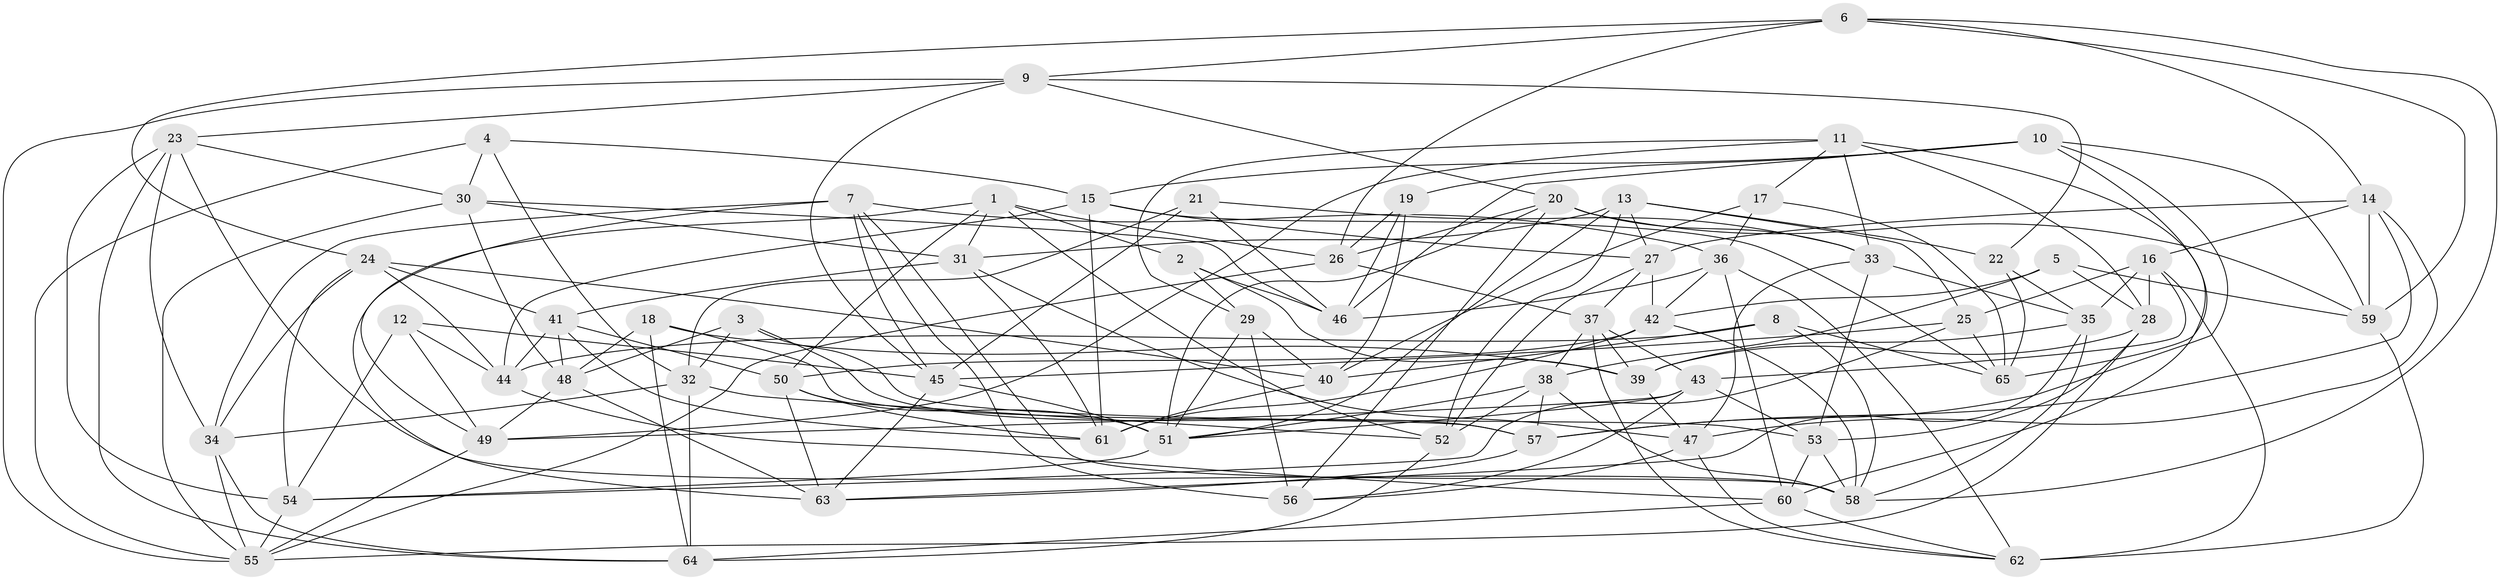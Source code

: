 // original degree distribution, {4: 1.0}
// Generated by graph-tools (version 1.1) at 2025/50/03/09/25 03:50:56]
// undirected, 65 vertices, 186 edges
graph export_dot {
graph [start="1"]
  node [color=gray90,style=filled];
  1;
  2;
  3;
  4;
  5;
  6;
  7;
  8;
  9;
  10;
  11;
  12;
  13;
  14;
  15;
  16;
  17;
  18;
  19;
  20;
  21;
  22;
  23;
  24;
  25;
  26;
  27;
  28;
  29;
  30;
  31;
  32;
  33;
  34;
  35;
  36;
  37;
  38;
  39;
  40;
  41;
  42;
  43;
  44;
  45;
  46;
  47;
  48;
  49;
  50;
  51;
  52;
  53;
  54;
  55;
  56;
  57;
  58;
  59;
  60;
  61;
  62;
  63;
  64;
  65;
  1 -- 2 [weight=1.0];
  1 -- 26 [weight=1.0];
  1 -- 31 [weight=1.0];
  1 -- 50 [weight=1.0];
  1 -- 52 [weight=1.0];
  1 -- 63 [weight=1.0];
  2 -- 29 [weight=1.0];
  2 -- 39 [weight=1.0];
  2 -- 46 [weight=1.0];
  3 -- 32 [weight=1.0];
  3 -- 48 [weight=1.0];
  3 -- 53 [weight=1.0];
  3 -- 57 [weight=1.0];
  4 -- 15 [weight=1.0];
  4 -- 30 [weight=1.0];
  4 -- 32 [weight=1.0];
  4 -- 55 [weight=1.0];
  5 -- 28 [weight=1.0];
  5 -- 38 [weight=1.0];
  5 -- 42 [weight=1.0];
  5 -- 59 [weight=1.0];
  6 -- 9 [weight=1.0];
  6 -- 14 [weight=1.0];
  6 -- 24 [weight=1.0];
  6 -- 26 [weight=1.0];
  6 -- 58 [weight=1.0];
  6 -- 59 [weight=1.0];
  7 -- 34 [weight=1.0];
  7 -- 36 [weight=1.0];
  7 -- 45 [weight=1.0];
  7 -- 49 [weight=1.0];
  7 -- 56 [weight=1.0];
  7 -- 58 [weight=1.0];
  8 -- 40 [weight=1.0];
  8 -- 44 [weight=1.0];
  8 -- 58 [weight=1.0];
  8 -- 65 [weight=1.0];
  9 -- 20 [weight=1.0];
  9 -- 22 [weight=1.0];
  9 -- 23 [weight=1.0];
  9 -- 45 [weight=1.0];
  9 -- 55 [weight=1.0];
  10 -- 15 [weight=1.0];
  10 -- 19 [weight=1.0];
  10 -- 46 [weight=1.0];
  10 -- 57 [weight=1.0];
  10 -- 59 [weight=1.0];
  10 -- 65 [weight=1.0];
  11 -- 17 [weight=1.0];
  11 -- 28 [weight=1.0];
  11 -- 29 [weight=1.0];
  11 -- 33 [weight=1.0];
  11 -- 49 [weight=1.0];
  11 -- 60 [weight=1.0];
  12 -- 44 [weight=1.0];
  12 -- 45 [weight=1.0];
  12 -- 49 [weight=1.0];
  12 -- 54 [weight=1.0];
  13 -- 22 [weight=1.0];
  13 -- 25 [weight=1.0];
  13 -- 27 [weight=1.0];
  13 -- 31 [weight=1.0];
  13 -- 51 [weight=1.0];
  13 -- 52 [weight=1.0];
  14 -- 16 [weight=1.0];
  14 -- 27 [weight=1.0];
  14 -- 47 [weight=1.0];
  14 -- 57 [weight=1.0];
  14 -- 59 [weight=1.0];
  15 -- 27 [weight=1.0];
  15 -- 44 [weight=1.0];
  15 -- 61 [weight=1.0];
  15 -- 65 [weight=1.0];
  16 -- 25 [weight=1.0];
  16 -- 28 [weight=1.0];
  16 -- 35 [weight=1.0];
  16 -- 43 [weight=1.0];
  16 -- 62 [weight=1.0];
  17 -- 36 [weight=1.0];
  17 -- 40 [weight=1.0];
  17 -- 65 [weight=1.0];
  18 -- 39 [weight=1.0];
  18 -- 48 [weight=1.0];
  18 -- 57 [weight=1.0];
  18 -- 64 [weight=1.0];
  19 -- 26 [weight=1.0];
  19 -- 40 [weight=1.0];
  19 -- 46 [weight=1.0];
  20 -- 26 [weight=1.0];
  20 -- 33 [weight=1.0];
  20 -- 51 [weight=1.0];
  20 -- 56 [weight=1.0];
  20 -- 59 [weight=1.0];
  21 -- 32 [weight=1.0];
  21 -- 33 [weight=1.0];
  21 -- 45 [weight=1.0];
  21 -- 46 [weight=1.0];
  22 -- 35 [weight=1.0];
  22 -- 65 [weight=1.0];
  23 -- 30 [weight=1.0];
  23 -- 34 [weight=1.0];
  23 -- 54 [weight=1.0];
  23 -- 58 [weight=1.0];
  23 -- 64 [weight=1.0];
  24 -- 34 [weight=1.0];
  24 -- 40 [weight=1.0];
  24 -- 41 [weight=1.0];
  24 -- 44 [weight=1.0];
  24 -- 54 [weight=1.0];
  25 -- 45 [weight=2.0];
  25 -- 54 [weight=1.0];
  25 -- 65 [weight=1.0];
  26 -- 37 [weight=1.0];
  26 -- 55 [weight=1.0];
  27 -- 37 [weight=1.0];
  27 -- 42 [weight=1.0];
  27 -- 52 [weight=1.0];
  28 -- 39 [weight=1.0];
  28 -- 53 [weight=1.0];
  28 -- 55 [weight=1.0];
  29 -- 40 [weight=1.0];
  29 -- 51 [weight=1.0];
  29 -- 56 [weight=2.0];
  30 -- 31 [weight=1.0];
  30 -- 46 [weight=1.0];
  30 -- 48 [weight=1.0];
  30 -- 55 [weight=1.0];
  31 -- 41 [weight=1.0];
  31 -- 47 [weight=1.0];
  31 -- 61 [weight=1.0];
  32 -- 34 [weight=1.0];
  32 -- 52 [weight=1.0];
  32 -- 64 [weight=1.0];
  33 -- 35 [weight=1.0];
  33 -- 47 [weight=1.0];
  33 -- 53 [weight=1.0];
  34 -- 55 [weight=1.0];
  34 -- 64 [weight=1.0];
  35 -- 39 [weight=1.0];
  35 -- 58 [weight=1.0];
  35 -- 63 [weight=1.0];
  36 -- 42 [weight=1.0];
  36 -- 46 [weight=1.0];
  36 -- 60 [weight=1.0];
  36 -- 62 [weight=1.0];
  37 -- 38 [weight=1.0];
  37 -- 39 [weight=1.0];
  37 -- 43 [weight=1.0];
  37 -- 62 [weight=1.0];
  38 -- 51 [weight=1.0];
  38 -- 52 [weight=1.0];
  38 -- 57 [weight=1.0];
  38 -- 58 [weight=1.0];
  39 -- 47 [weight=1.0];
  40 -- 61 [weight=1.0];
  41 -- 44 [weight=1.0];
  41 -- 48 [weight=1.0];
  41 -- 50 [weight=1.0];
  41 -- 61 [weight=1.0];
  42 -- 50 [weight=1.0];
  42 -- 58 [weight=1.0];
  42 -- 61 [weight=1.0];
  43 -- 49 [weight=1.0];
  43 -- 51 [weight=1.0];
  43 -- 53 [weight=1.0];
  43 -- 56 [weight=1.0];
  44 -- 60 [weight=1.0];
  45 -- 51 [weight=1.0];
  45 -- 63 [weight=1.0];
  47 -- 56 [weight=1.0];
  47 -- 62 [weight=1.0];
  48 -- 49 [weight=1.0];
  48 -- 63 [weight=1.0];
  49 -- 55 [weight=1.0];
  50 -- 51 [weight=1.0];
  50 -- 61 [weight=1.0];
  50 -- 63 [weight=1.0];
  51 -- 54 [weight=1.0];
  52 -- 64 [weight=1.0];
  53 -- 58 [weight=1.0];
  53 -- 60 [weight=1.0];
  54 -- 55 [weight=1.0];
  57 -- 63 [weight=1.0];
  59 -- 62 [weight=1.0];
  60 -- 62 [weight=1.0];
  60 -- 64 [weight=1.0];
}
